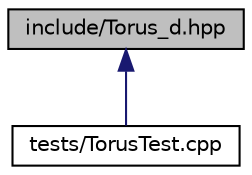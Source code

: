 digraph "include/Torus_d.hpp"
{
  edge [fontname="Helvetica",fontsize="10",labelfontname="Helvetica",labelfontsize="10"];
  node [fontname="Helvetica",fontsize="10",shape=record];
  Node5 [label="include/Torus_d.hpp",height=0.2,width=0.4,color="black", fillcolor="grey75", style="filled", fontcolor="black"];
  Node5 -> Node6 [dir="back",color="midnightblue",fontsize="10",style="solid",fontname="Helvetica"];
  Node6 [label="tests/TorusTest.cpp",height=0.2,width=0.4,color="black", fillcolor="white", style="filled",URL="$_torus_test_8cpp_source.html"];
}
